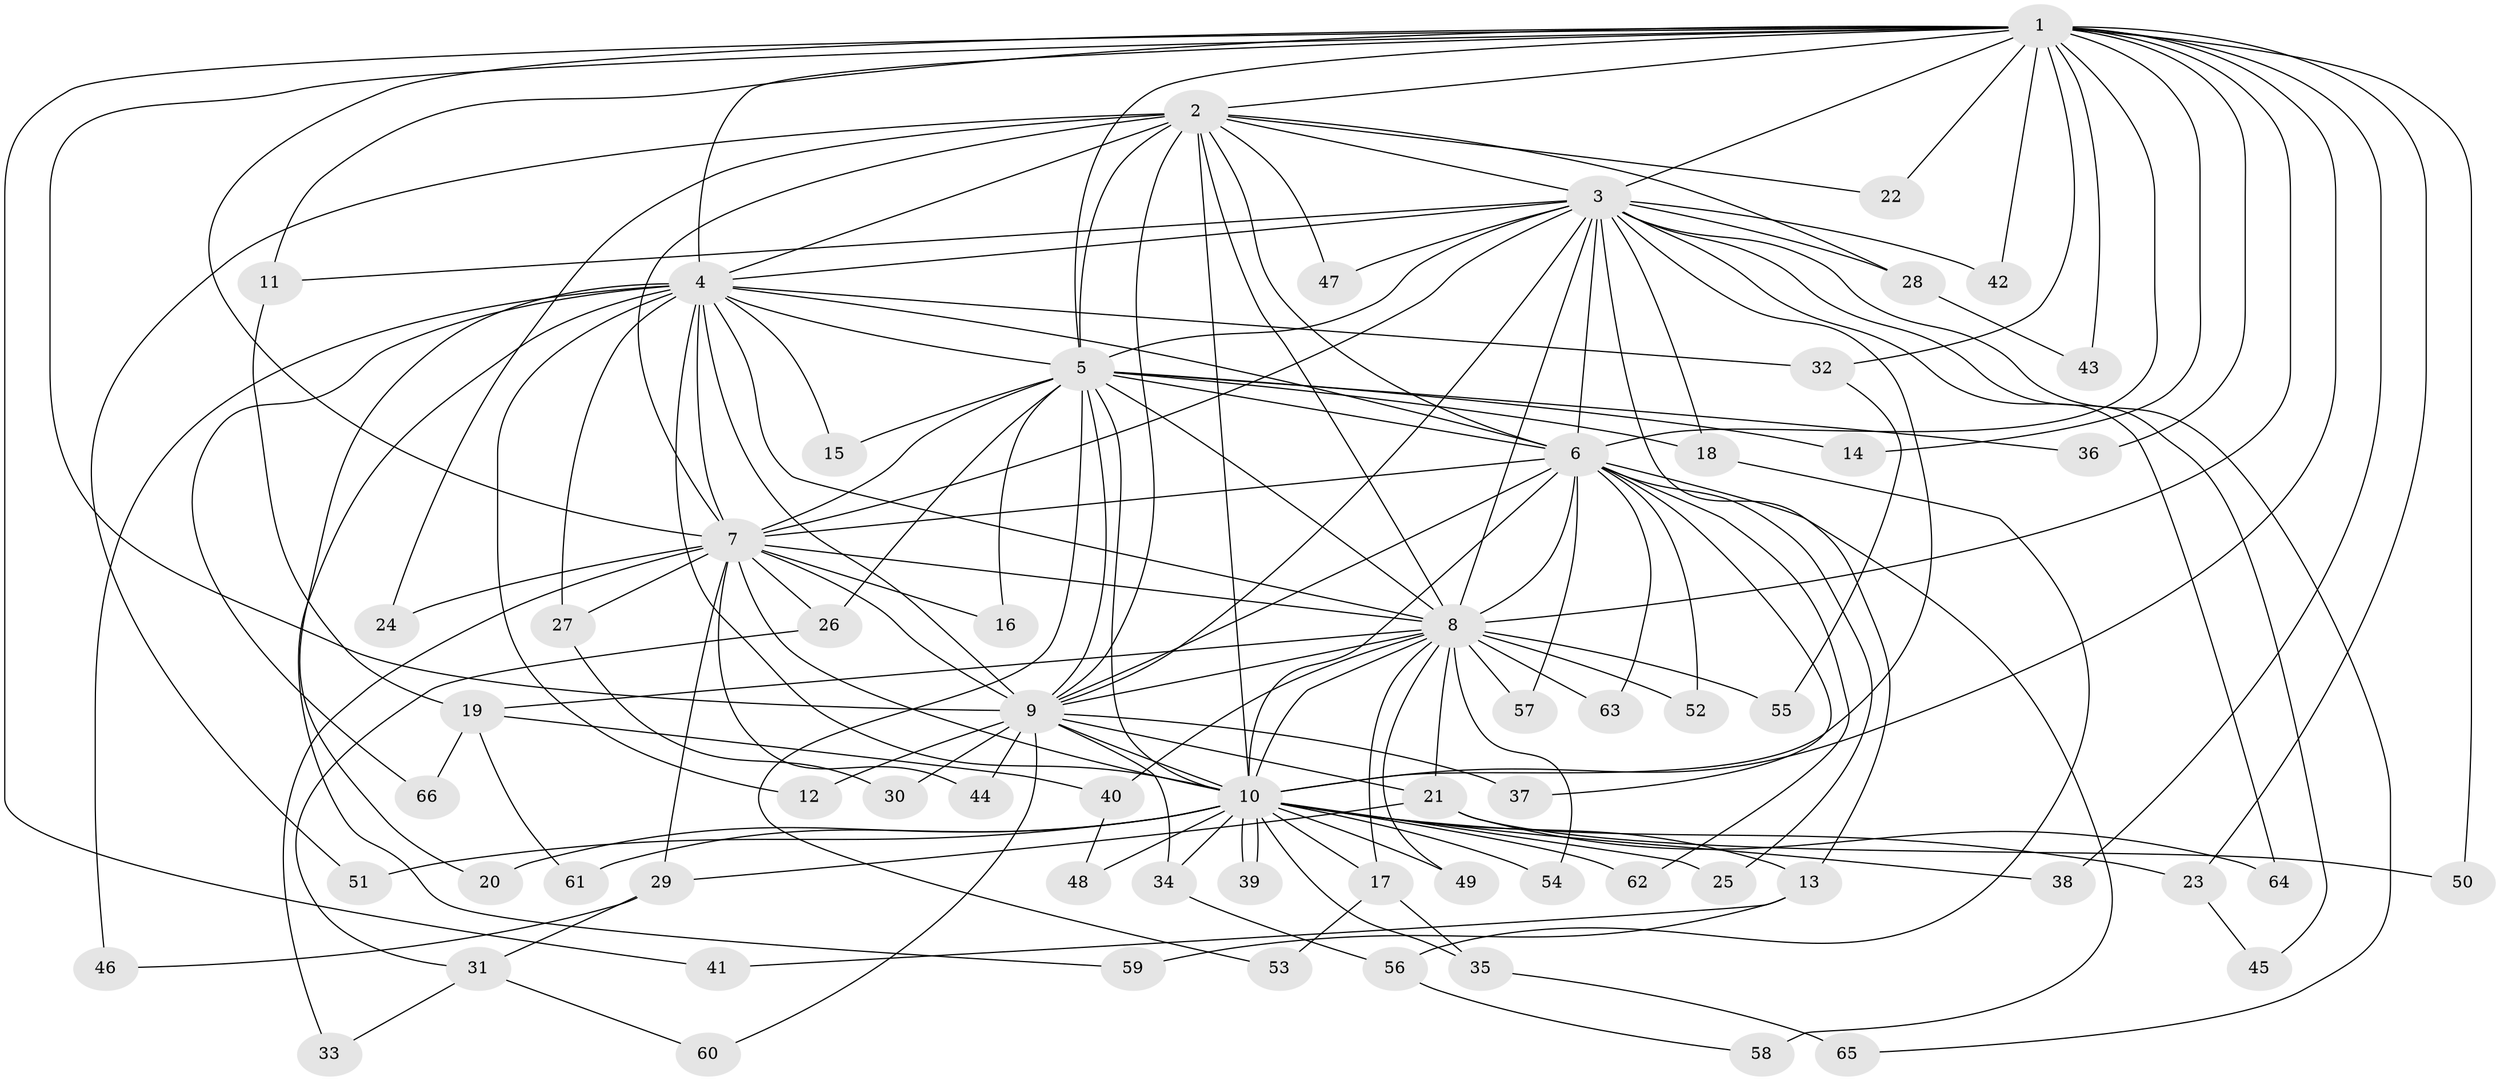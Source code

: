 // coarse degree distribution, {16: 0.04081632653061224, 19: 0.02040816326530612, 14: 0.04081632653061224, 15: 0.061224489795918366, 21: 0.02040816326530612, 3: 0.14285714285714285, 2: 0.5306122448979592, 4: 0.10204081632653061, 5: 0.04081632653061224}
// Generated by graph-tools (version 1.1) at 2025/41/03/06/25 10:41:43]
// undirected, 66 vertices, 157 edges
graph export_dot {
graph [start="1"]
  node [color=gray90,style=filled];
  1;
  2;
  3;
  4;
  5;
  6;
  7;
  8;
  9;
  10;
  11;
  12;
  13;
  14;
  15;
  16;
  17;
  18;
  19;
  20;
  21;
  22;
  23;
  24;
  25;
  26;
  27;
  28;
  29;
  30;
  31;
  32;
  33;
  34;
  35;
  36;
  37;
  38;
  39;
  40;
  41;
  42;
  43;
  44;
  45;
  46;
  47;
  48;
  49;
  50;
  51;
  52;
  53;
  54;
  55;
  56;
  57;
  58;
  59;
  60;
  61;
  62;
  63;
  64;
  65;
  66;
  1 -- 2;
  1 -- 3;
  1 -- 4;
  1 -- 5;
  1 -- 6;
  1 -- 7;
  1 -- 8;
  1 -- 9;
  1 -- 10;
  1 -- 11;
  1 -- 14;
  1 -- 22;
  1 -- 23;
  1 -- 32;
  1 -- 36;
  1 -- 38;
  1 -- 41;
  1 -- 42;
  1 -- 43;
  1 -- 50;
  2 -- 3;
  2 -- 4;
  2 -- 5;
  2 -- 6;
  2 -- 7;
  2 -- 8;
  2 -- 9;
  2 -- 10;
  2 -- 22;
  2 -- 24;
  2 -- 28;
  2 -- 47;
  2 -- 51;
  3 -- 4;
  3 -- 5;
  3 -- 6;
  3 -- 7;
  3 -- 8;
  3 -- 9;
  3 -- 10;
  3 -- 11;
  3 -- 13;
  3 -- 18;
  3 -- 28;
  3 -- 42;
  3 -- 45;
  3 -- 47;
  3 -- 64;
  3 -- 65;
  4 -- 5;
  4 -- 6;
  4 -- 7;
  4 -- 8;
  4 -- 9;
  4 -- 10;
  4 -- 12;
  4 -- 15;
  4 -- 20;
  4 -- 27;
  4 -- 32;
  4 -- 46;
  4 -- 59;
  4 -- 66;
  5 -- 6;
  5 -- 7;
  5 -- 8;
  5 -- 9;
  5 -- 10;
  5 -- 14;
  5 -- 15;
  5 -- 16;
  5 -- 18;
  5 -- 26;
  5 -- 36;
  5 -- 53;
  6 -- 7;
  6 -- 8;
  6 -- 9;
  6 -- 10;
  6 -- 25;
  6 -- 37;
  6 -- 52;
  6 -- 57;
  6 -- 58;
  6 -- 62;
  6 -- 63;
  7 -- 8;
  7 -- 9;
  7 -- 10;
  7 -- 16;
  7 -- 24;
  7 -- 26;
  7 -- 27;
  7 -- 29;
  7 -- 33;
  7 -- 44;
  8 -- 9;
  8 -- 10;
  8 -- 17;
  8 -- 19;
  8 -- 21;
  8 -- 40;
  8 -- 49;
  8 -- 52;
  8 -- 54;
  8 -- 55;
  8 -- 57;
  8 -- 63;
  9 -- 10;
  9 -- 12;
  9 -- 21;
  9 -- 30;
  9 -- 34;
  9 -- 37;
  9 -- 44;
  9 -- 60;
  10 -- 13;
  10 -- 17;
  10 -- 20;
  10 -- 23;
  10 -- 25;
  10 -- 34;
  10 -- 35;
  10 -- 38;
  10 -- 39;
  10 -- 39;
  10 -- 48;
  10 -- 49;
  10 -- 51;
  10 -- 54;
  10 -- 61;
  10 -- 62;
  11 -- 19;
  13 -- 41;
  13 -- 59;
  17 -- 35;
  17 -- 53;
  18 -- 56;
  19 -- 40;
  19 -- 61;
  19 -- 66;
  21 -- 29;
  21 -- 50;
  21 -- 64;
  23 -- 45;
  26 -- 31;
  27 -- 30;
  28 -- 43;
  29 -- 31;
  29 -- 46;
  31 -- 33;
  31 -- 60;
  32 -- 55;
  34 -- 56;
  35 -- 65;
  40 -- 48;
  56 -- 58;
}
